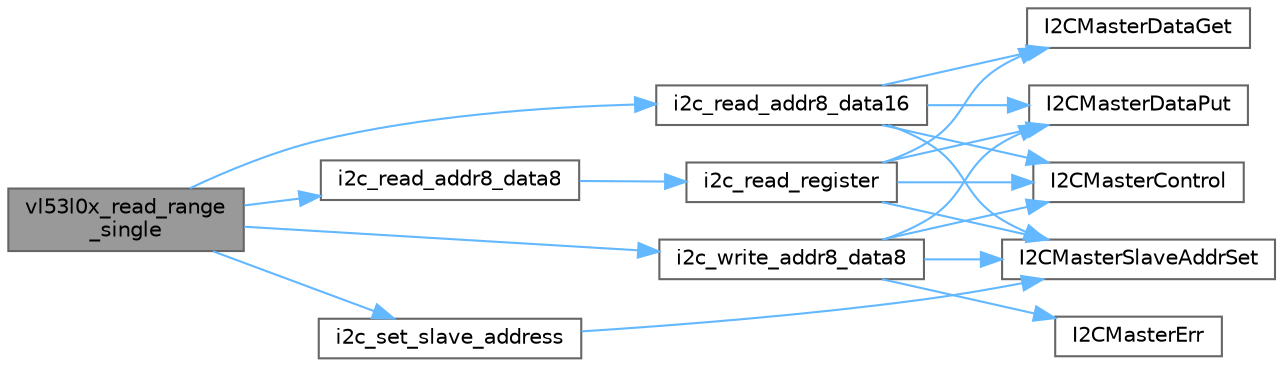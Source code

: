 digraph "vl53l0x_read_range_single"
{
 // LATEX_PDF_SIZE
  bgcolor="transparent";
  edge [fontname=Helvetica,fontsize=10,labelfontname=Helvetica,labelfontsize=10];
  node [fontname=Helvetica,fontsize=10,shape=box,height=0.2,width=0.4];
  rankdir="LR";
  Node1 [id="Node000001",label="vl53l0x_read_range\l_single",height=0.2,width=0.4,color="gray40", fillcolor="grey60", style="filled", fontcolor="black",tooltip=" "];
  Node1 -> Node2 [id="edge1_Node000001_Node000002",color="steelblue1",style="solid",tooltip=" "];
  Node2 [id="Node000002",label="i2c_read_addr8_data16",height=0.2,width=0.4,color="grey40", fillcolor="white", style="filled",URL="$drivers_2i2c_8c.html#a59ebba192a7e9b675e25014a5d3f4700",tooltip=" "];
  Node2 -> Node3 [id="edge2_Node000002_Node000003",color="steelblue1",style="solid",tooltip=" "];
  Node3 [id="Node000003",label="I2CMasterControl",height=0.2,width=0.4,color="grey40", fillcolor="white", style="filled",URL="$group__i2c__api.html#ga2ec6254eefae0f4776eba37ce365a7a7",tooltip=" "];
  Node2 -> Node4 [id="edge3_Node000002_Node000004",color="steelblue1",style="solid",tooltip=" "];
  Node4 [id="Node000004",label="I2CMasterDataGet",height=0.2,width=0.4,color="grey40", fillcolor="white", style="filled",URL="$group__i2c__api.html#ga630e3dbdc9f3f93b1173ff53cb912c7e",tooltip=" "];
  Node2 -> Node5 [id="edge4_Node000002_Node000005",color="steelblue1",style="solid",tooltip=" "];
  Node5 [id="Node000005",label="I2CMasterDataPut",height=0.2,width=0.4,color="grey40", fillcolor="white", style="filled",URL="$group__i2c__api.html#ga2b04622258dd620d1ee96a5a03eec3c3",tooltip=" "];
  Node2 -> Node6 [id="edge5_Node000002_Node000006",color="steelblue1",style="solid",tooltip=" "];
  Node6 [id="Node000006",label="I2CMasterSlaveAddrSet",height=0.2,width=0.4,color="grey40", fillcolor="white", style="filled",URL="$group__i2c__api.html#ga71c9585a226d1ab8e7fe77728b0a9ca9",tooltip=" "];
  Node1 -> Node7 [id="edge6_Node000001_Node000007",color="steelblue1",style="solid",tooltip=" "];
  Node7 [id="Node000007",label="i2c_read_addr8_data8",height=0.2,width=0.4,color="grey40", fillcolor="white", style="filled",URL="$drivers_2i2c_8c.html#a4343a7b2a981f94603ae20eb422ea4a8",tooltip=" "];
  Node7 -> Node8 [id="edge7_Node000007_Node000008",color="steelblue1",style="solid",tooltip=" "];
  Node8 [id="Node000008",label="i2c_read_register",height=0.2,width=0.4,color="grey40", fillcolor="white", style="filled",URL="$drivers_2i2c_8c.html#a66a4e4bc4dd23329ed5fb527449da46a",tooltip=" "];
  Node8 -> Node3 [id="edge8_Node000008_Node000003",color="steelblue1",style="solid",tooltip=" "];
  Node8 -> Node4 [id="edge9_Node000008_Node000004",color="steelblue1",style="solid",tooltip=" "];
  Node8 -> Node5 [id="edge10_Node000008_Node000005",color="steelblue1",style="solid",tooltip=" "];
  Node8 -> Node6 [id="edge11_Node000008_Node000006",color="steelblue1",style="solid",tooltip=" "];
  Node1 -> Node9 [id="edge12_Node000001_Node000009",color="steelblue1",style="solid",tooltip=" "];
  Node9 [id="Node000009",label="i2c_set_slave_address",height=0.2,width=0.4,color="grey40", fillcolor="white", style="filled",URL="$drivers_2i2c_8c.html#ab3fe19d5aa18e9e9a6f4c38a65208a9d",tooltip=" "];
  Node9 -> Node6 [id="edge13_Node000009_Node000006",color="steelblue1",style="solid",tooltip=" "];
  Node1 -> Node10 [id="edge14_Node000001_Node000010",color="steelblue1",style="solid",tooltip=" "];
  Node10 [id="Node000010",label="i2c_write_addr8_data8",height=0.2,width=0.4,color="grey40", fillcolor="white", style="filled",URL="$drivers_2i2c_8c.html#a5404e0c7cc7a8ff310262bee40cd3213",tooltip=" "];
  Node10 -> Node3 [id="edge15_Node000010_Node000003",color="steelblue1",style="solid",tooltip=" "];
  Node10 -> Node5 [id="edge16_Node000010_Node000005",color="steelblue1",style="solid",tooltip=" "];
  Node10 -> Node11 [id="edge17_Node000010_Node000011",color="steelblue1",style="solid",tooltip=" "];
  Node11 [id="Node000011",label="I2CMasterErr",height=0.2,width=0.4,color="grey40", fillcolor="white", style="filled",URL="$group__i2c__api.html#gaf9555a0e3bb6efe55246b5ca249de6f1",tooltip=" "];
  Node10 -> Node6 [id="edge18_Node000010_Node000006",color="steelblue1",style="solid",tooltip=" "];
}
